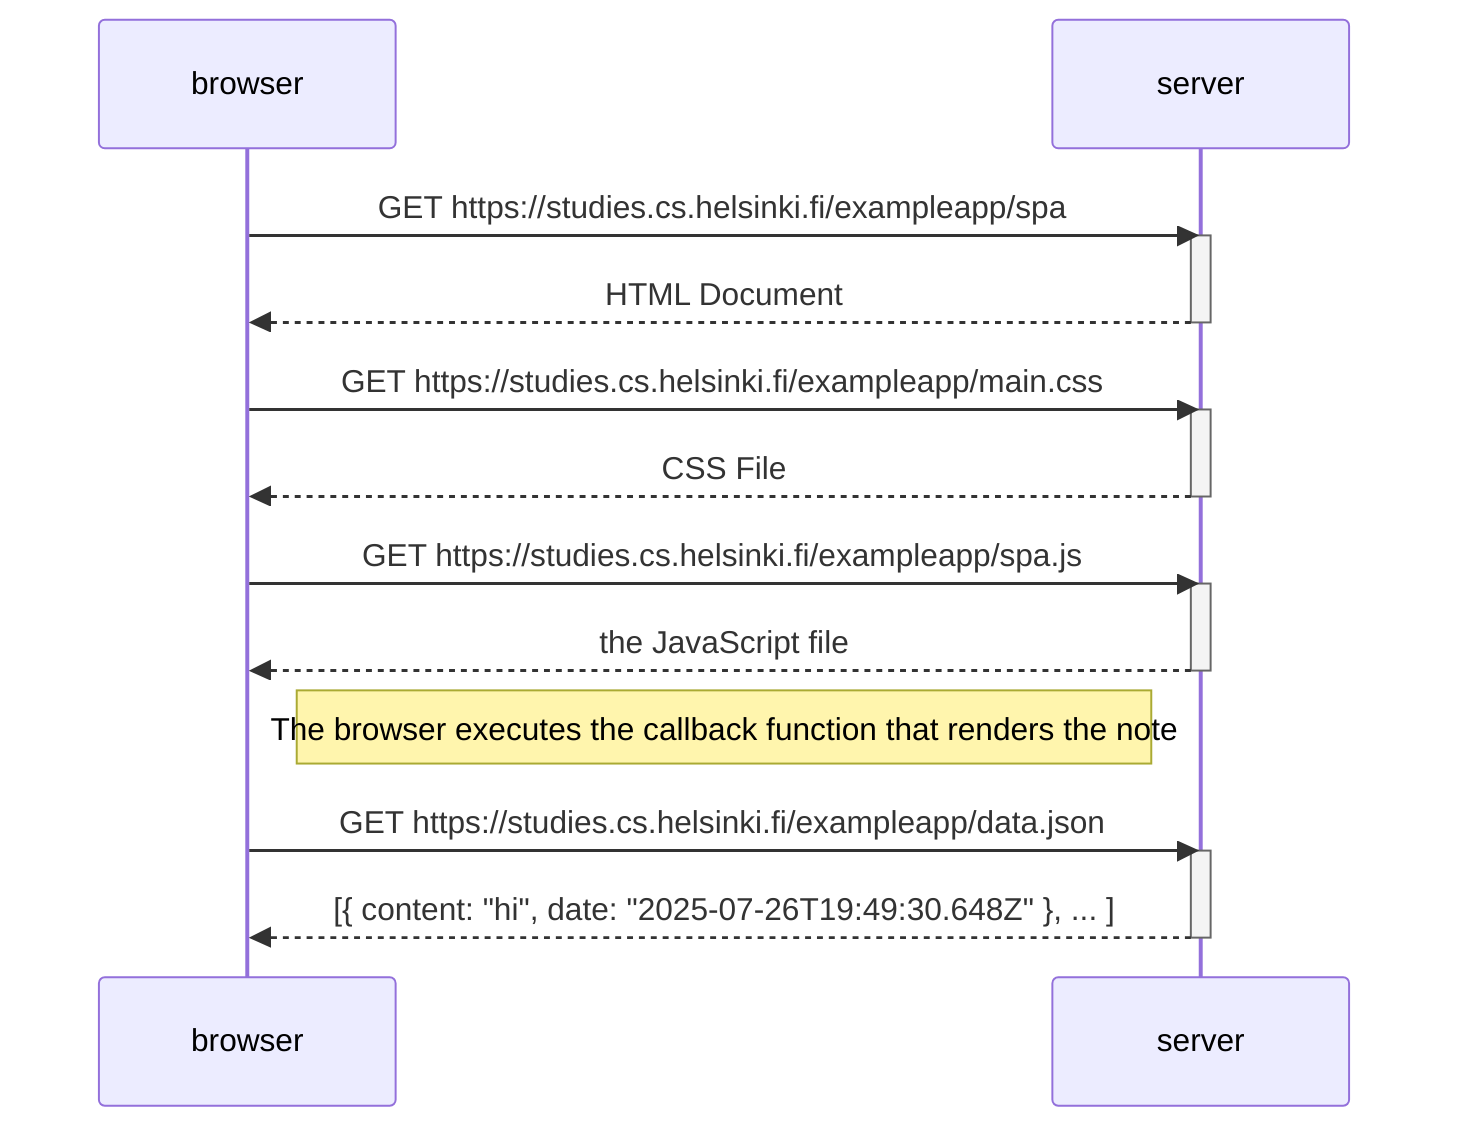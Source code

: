 sequenceDiagram
    participant browser
    participant server

    browser->>server: GET https://studies.cs.helsinki.fi/exampleapp/spa
    activate server
    server-->>browser: HTML Document
    deactivate server

    browser->>server: GET https://studies.cs.helsinki.fi/exampleapp/main.css
    activate server
    server-->>browser: CSS File
    deactivate server

    browser->> server: GET https://studies.cs.helsinki.fi/exampleapp/spa.js
    activate server
    server-->>browser: the JavaScript file
    deactivate server

    Note right of browser: The browser executes the callback function that renders the note

    browser->> server: GET https://studies.cs.helsinki.fi/exampleapp/data.json
    activate server
    server-->>browser: [{ content: "hi", date: "2025-07-26T19:49:30.648Z" }, ... ]
    deactivate server